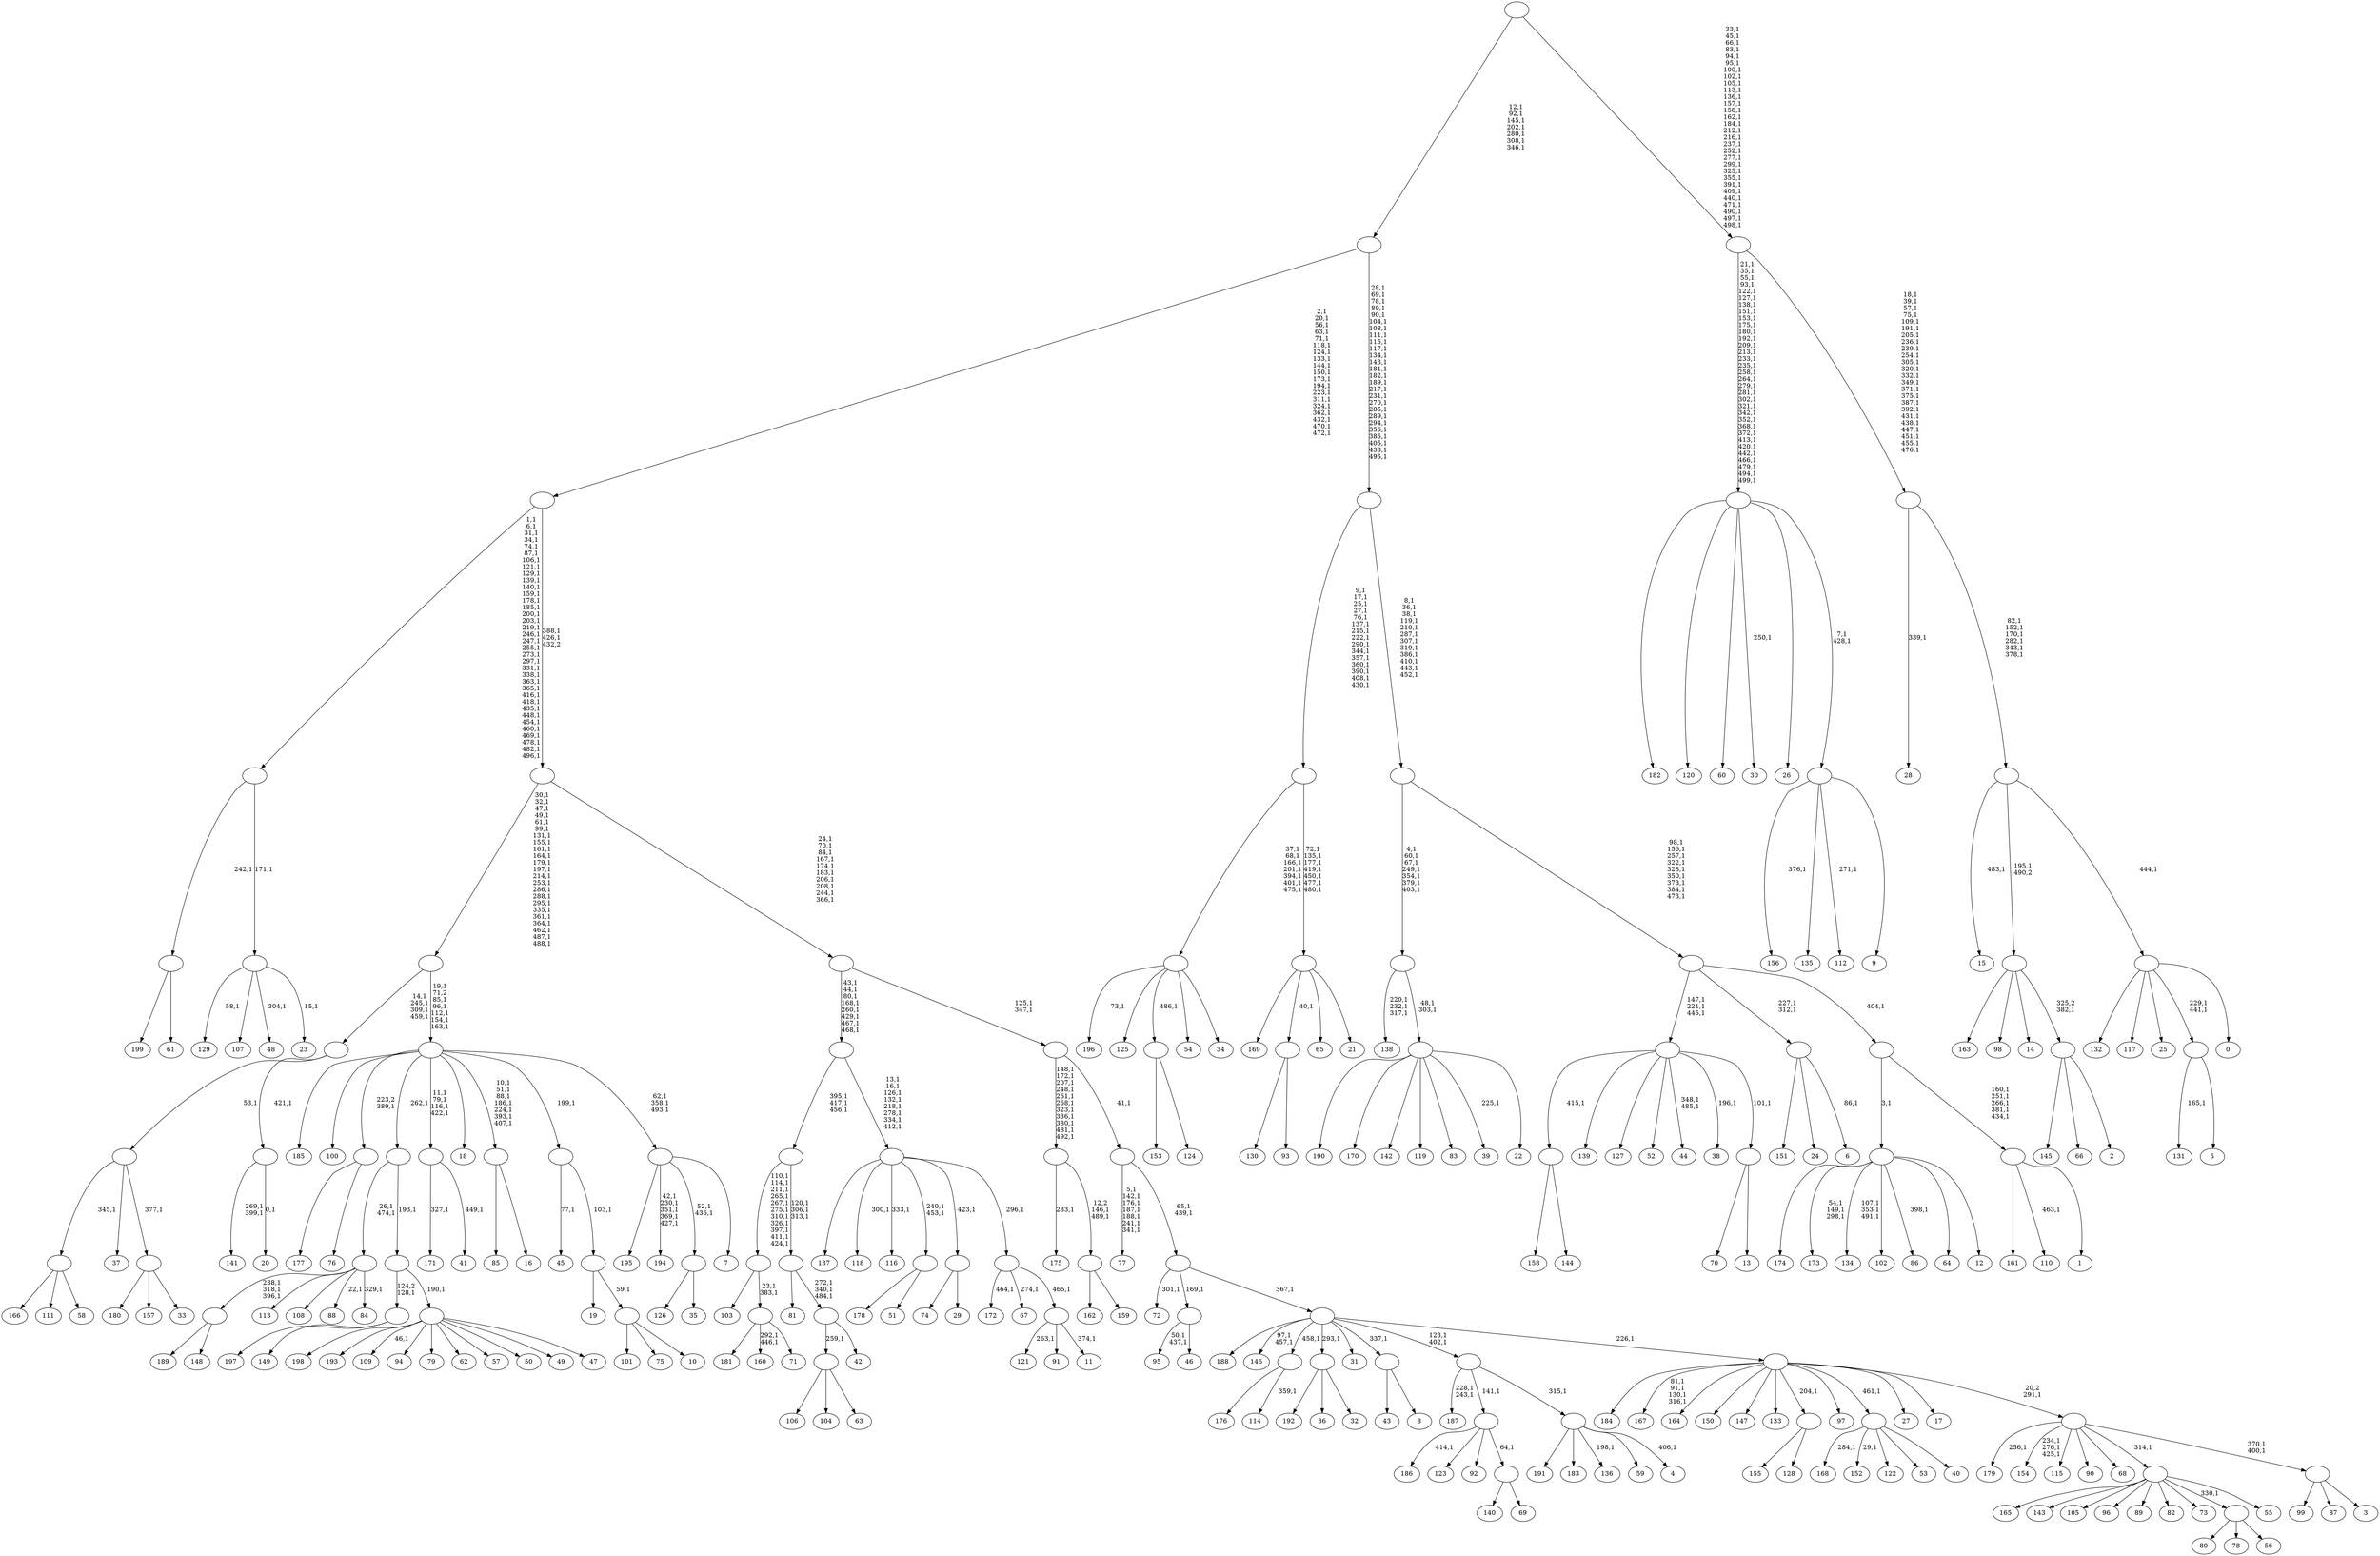 digraph T {
	700 [label="199"]
	699 [label="198"]
	698 [label="197"]
	697 [label="196"]
	695 [label="195"]
	694 [label="194"]
	688 [label="193"]
	687 [label="192"]
	686 [label="191"]
	685 [label="190"]
	684 [label="189"]
	683 [label="188"]
	682 [label="187"]
	679 [label="186"]
	677 [label="185"]
	676 [label="184"]
	675 [label="183"]
	674 [label="182"]
	673 [label="181"]
	672 [label="180"]
	671 [label="179"]
	669 [label="178"]
	668 [label="177"]
	667 [label="176"]
	666 [label="175"]
	664 [label="174"]
	663 [label="173"]
	659 [label="172"]
	657 [label="171"]
	655 [label="170"]
	654 [label="169"]
	653 [label="168"]
	651 [label="167"]
	646 [label="166"]
	645 [label="165"]
	644 [label="164"]
	643 [label="163"]
	642 [label="162"]
	641 [label="161"]
	640 [label="160"]
	637 [label="159"]
	636 [label=""]
	634 [label=""]
	623 [label="158"]
	622 [label="157"]
	621 [label="156"]
	619 [label="155"]
	618 [label="154"]
	614 [label="153"]
	613 [label="152"]
	611 [label="151"]
	610 [label="150"]
	609 [label="149"]
	608 [label=""]
	607 [label="148"]
	606 [label=""]
	603 [label="147"]
	602 [label="146"]
	599 [label="145"]
	598 [label="144"]
	597 [label=""]
	596 [label="143"]
	595 [label="142"]
	594 [label="141"]
	591 [label="140"]
	590 [label="139"]
	589 [label="138"]
	585 [label="137"]
	584 [label="136"]
	582 [label="135"]
	581 [label="134"]
	577 [label="133"]
	576 [label="132"]
	575 [label="131"]
	573 [label="130"]
	572 [label="129"]
	570 [label="128"]
	569 [label=""]
	568 [label="127"]
	567 [label="126"]
	566 [label="125"]
	565 [label="124"]
	564 [label=""]
	563 [label="123"]
	562 [label="122"]
	561 [label="121"]
	559 [label="120"]
	558 [label="119"]
	557 [label="118"]
	555 [label="117"]
	554 [label="116"]
	552 [label="115"]
	551 [label="114"]
	549 [label=""]
	548 [label="113"]
	547 [label="112"]
	545 [label="111"]
	544 [label="110"]
	542 [label="109"]
	540 [label="108"]
	539 [label="107"]
	538 [label="106"]
	537 [label="105"]
	536 [label="104"]
	535 [label="103"]
	534 [label="102"]
	533 [label="101"]
	532 [label="100"]
	531 [label="99"]
	530 [label="98"]
	529 [label="97"]
	528 [label="96"]
	527 [label="95"]
	524 [label="94"]
	523 [label="93"]
	522 [label=""]
	521 [label="92"]
	520 [label="91"]
	519 [label="90"]
	518 [label="89"]
	517 [label="88"]
	515 [label="87"]
	514 [label="86"]
	512 [label="85"]
	511 [label="84"]
	509 [label=""]
	507 [label="83"]
	506 [label="82"]
	505 [label="81"]
	504 [label="80"]
	503 [label="79"]
	502 [label="78"]
	501 [label="77"]
	493 [label="76"]
	492 [label=""]
	491 [label="75"]
	490 [label="74"]
	489 [label="73"]
	488 [label="72"]
	486 [label="71"]
	485 [label=""]
	483 [label=""]
	472 [label="70"]
	471 [label="69"]
	470 [label=""]
	469 [label=""]
	468 [label="68"]
	467 [label="67"]
	465 [label="66"]
	464 [label="65"]
	463 [label="64"]
	462 [label="63"]
	461 [label=""]
	460 [label="62"]
	459 [label="61"]
	458 [label=""]
	457 [label="60"]
	456 [label="59"]
	455 [label="58"]
	454 [label=""]
	453 [label="57"]
	452 [label="56"]
	451 [label=""]
	450 [label="55"]
	449 [label=""]
	448 [label="54"]
	447 [label="53"]
	446 [label="52"]
	445 [label="51"]
	444 [label=""]
	442 [label="50"]
	441 [label="49"]
	440 [label="48"]
	438 [label="47"]
	437 [label=""]
	436 [label=""]
	435 [label=""]
	434 [label="46"]
	433 [label=""]
	432 [label="45"]
	430 [label="44"]
	427 [label="43"]
	426 [label="42"]
	425 [label=""]
	422 [label=""]
	419 [label=""]
	416 [label="41"]
	414 [label=""]
	410 [label="40"]
	409 [label=""]
	408 [label="39"]
	406 [label="38"]
	404 [label="37"]
	403 [label="36"]
	402 [label="35"]
	401 [label=""]
	399 [label="34"]
	398 [label=""]
	391 [label="33"]
	390 [label=""]
	389 [label=""]
	388 [label="32"]
	387 [label=""]
	386 [label="31"]
	385 [label="30"]
	383 [label="29"]
	382 [label=""]
	381 [label="28"]
	379 [label="27"]
	378 [label="26"]
	377 [label="25"]
	376 [label="24"]
	375 [label="23"]
	373 [label=""]
	372 [label=""]
	336 [label="22"]
	335 [label=""]
	333 [label=""]
	326 [label="21"]
	325 [label=""]
	318 [label=""]
	303 [label="20"]
	301 [label=""]
	300 [label=""]
	296 [label="19"]
	295 [label="18"]
	294 [label="17"]
	293 [label="16"]
	292 [label=""]
	285 [label="15"]
	283 [label="14"]
	282 [label="13"]
	281 [label=""]
	280 [label=""]
	277 [label="12"]
	276 [label=""]
	275 [label="11"]
	273 [label=""]
	272 [label=""]
	271 [label=""]
	263 [label=""]
	255 [label="10"]
	254 [label=""]
	253 [label=""]
	252 [label=""]
	251 [label="9"]
	250 [label=""]
	248 [label=""]
	215 [label="8"]
	214 [label=""]
	213 [label="7"]
	212 [label=""]
	209 [label=""]
	203 [label=""]
	180 [label="6"]
	178 [label=""]
	176 [label="5"]
	175 [label=""]
	173 [label="4"]
	171 [label=""]
	170 [label=""]
	168 [label="3"]
	167 [label=""]
	165 [label=""]
	164 [label=""]
	163 [label=""]
	162 [label=""]
	160 [label=""]
	159 [label=""]
	157 [label=""]
	147 [label=""]
	145 [label=""]
	126 [label="2"]
	125 [label=""]
	124 [label=""]
	123 [label="1"]
	122 [label=""]
	117 [label=""]
	116 [label=""]
	107 [label=""]
	95 [label=""]
	69 [label=""]
	62 [label="0"]
	61 [label=""]
	60 [label=""]
	54 [label=""]
	30 [label=""]
	0 [label=""]
	636 -> 642 [label=""]
	636 -> 637 [label=""]
	634 -> 636 [label="12,2\n146,1\n489,1"]
	634 -> 666 [label="283,1"]
	608 -> 698 [label=""]
	608 -> 609 [label=""]
	606 -> 684 [label=""]
	606 -> 607 [label=""]
	597 -> 623 [label=""]
	597 -> 598 [label=""]
	569 -> 619 [label=""]
	569 -> 570 [label=""]
	564 -> 614 [label=""]
	564 -> 565 [label=""]
	549 -> 551 [label="359,1"]
	549 -> 667 [label=""]
	522 -> 573 [label=""]
	522 -> 523 [label=""]
	509 -> 511 [label="329,1"]
	509 -> 517 [label="22,1"]
	509 -> 606 [label="238,1\n318,1\n396,1"]
	509 -> 548 [label=""]
	509 -> 540 [label=""]
	492 -> 668 [label=""]
	492 -> 493 [label=""]
	485 -> 640 [label="292,1\n446,1"]
	485 -> 673 [label=""]
	485 -> 486 [label=""]
	483 -> 485 [label="23,1\n383,1"]
	483 -> 535 [label=""]
	470 -> 591 [label=""]
	470 -> 471 [label=""]
	469 -> 679 [label="414,1"]
	469 -> 563 [label=""]
	469 -> 521 [label=""]
	469 -> 470 [label="64,1"]
	461 -> 538 [label=""]
	461 -> 536 [label=""]
	461 -> 462 [label=""]
	458 -> 700 [label=""]
	458 -> 459 [label=""]
	454 -> 646 [label=""]
	454 -> 545 [label=""]
	454 -> 455 [label=""]
	451 -> 504 [label=""]
	451 -> 502 [label=""]
	451 -> 452 [label=""]
	449 -> 645 [label=""]
	449 -> 596 [label=""]
	449 -> 537 [label=""]
	449 -> 528 [label=""]
	449 -> 518 [label=""]
	449 -> 506 [label=""]
	449 -> 489 [label=""]
	449 -> 451 [label="330,1"]
	449 -> 450 [label=""]
	444 -> 669 [label=""]
	444 -> 445 [label=""]
	437 -> 542 [label="46,1"]
	437 -> 699 [label=""]
	437 -> 688 [label=""]
	437 -> 524 [label=""]
	437 -> 503 [label=""]
	437 -> 460 [label=""]
	437 -> 453 [label=""]
	437 -> 442 [label=""]
	437 -> 441 [label=""]
	437 -> 438 [label=""]
	436 -> 608 [label="124,2\n128,1"]
	436 -> 437 [label="190,1"]
	435 -> 509 [label="26,1\n474,1"]
	435 -> 436 [label="193,1"]
	433 -> 527 [label="50,1\n437,1"]
	433 -> 434 [label=""]
	425 -> 461 [label="259,1"]
	425 -> 426 [label=""]
	422 -> 425 [label="272,1\n340,1\n484,1"]
	422 -> 505 [label=""]
	419 -> 422 [label="120,1\n306,1\n313,1"]
	419 -> 483 [label="110,1\n114,1\n211,1\n265,1\n267,1\n275,1\n310,1\n326,1\n397,1\n411,1\n424,1"]
	414 -> 416 [label="449,1"]
	414 -> 657 [label="327,1"]
	409 -> 613 [label="29,1"]
	409 -> 653 [label="284,1"]
	409 -> 562 [label=""]
	409 -> 447 [label=""]
	409 -> 410 [label=""]
	401 -> 567 [label=""]
	401 -> 402 [label=""]
	398 -> 697 [label="73,1"]
	398 -> 566 [label=""]
	398 -> 564 [label="486,1"]
	398 -> 448 [label=""]
	398 -> 399 [label=""]
	390 -> 672 [label=""]
	390 -> 622 [label=""]
	390 -> 391 [label=""]
	389 -> 454 [label="345,1"]
	389 -> 404 [label=""]
	389 -> 390 [label="377,1"]
	387 -> 687 [label=""]
	387 -> 403 [label=""]
	387 -> 388 [label=""]
	382 -> 490 [label=""]
	382 -> 383 [label=""]
	373 -> 375 [label="15,1"]
	373 -> 440 [label="304,1"]
	373 -> 572 [label="58,1"]
	373 -> 539 [label=""]
	372 -> 458 [label="242,1"]
	372 -> 373 [label="171,1"]
	335 -> 408 [label="225,1"]
	335 -> 685 [label=""]
	335 -> 655 [label=""]
	335 -> 595 [label=""]
	335 -> 558 [label=""]
	335 -> 507 [label=""]
	335 -> 336 [label=""]
	333 -> 335 [label="48,1\n303,1"]
	333 -> 589 [label="220,1\n232,1\n317,1"]
	325 -> 654 [label=""]
	325 -> 522 [label="40,1"]
	325 -> 464 [label=""]
	325 -> 326 [label=""]
	318 -> 325 [label="72,1\n135,1\n177,1\n419,1\n450,1\n477,1\n480,1"]
	318 -> 398 [label="37,1\n68,1\n166,1\n201,1\n394,1\n401,1\n475,1"]
	301 -> 303 [label="0,1"]
	301 -> 594 [label="269,1\n399,1"]
	300 -> 389 [label="53,1"]
	300 -> 301 [label="421,1"]
	292 -> 512 [label=""]
	292 -> 293 [label=""]
	281 -> 472 [label=""]
	281 -> 282 [label=""]
	280 -> 406 [label="196,1"]
	280 -> 430 [label="348,1\n485,1"]
	280 -> 597 [label="415,1"]
	280 -> 590 [label=""]
	280 -> 568 [label=""]
	280 -> 446 [label=""]
	280 -> 281 [label="101,1"]
	276 -> 514 [label="398,1"]
	276 -> 581 [label="107,1\n353,1\n491,1"]
	276 -> 663 [label="54,1\n149,1\n298,1"]
	276 -> 664 [label=""]
	276 -> 534 [label=""]
	276 -> 463 [label=""]
	276 -> 277 [label=""]
	273 -> 275 [label="374,1"]
	273 -> 561 [label="263,1"]
	273 -> 520 [label=""]
	272 -> 467 [label="274,1"]
	272 -> 659 [label="464,1"]
	272 -> 273 [label="465,1"]
	271 -> 444 [label="240,1\n453,1"]
	271 -> 554 [label="333,1"]
	271 -> 557 [label="300,1"]
	271 -> 585 [label=""]
	271 -> 382 [label="423,1"]
	271 -> 272 [label="296,1"]
	263 -> 271 [label="13,1\n16,1\n126,1\n132,1\n218,1\n278,1\n334,1\n412,1"]
	263 -> 419 [label="395,1\n417,1\n456,1"]
	254 -> 533 [label=""]
	254 -> 491 [label=""]
	254 -> 255 [label=""]
	253 -> 296 [label=""]
	253 -> 254 [label="59,1"]
	252 -> 432 [label="77,1"]
	252 -> 253 [label="103,1"]
	250 -> 547 [label="271,1"]
	250 -> 621 [label="376,1"]
	250 -> 582 [label=""]
	250 -> 251 [label=""]
	248 -> 250 [label="7,1\n428,1"]
	248 -> 385 [label="250,1"]
	248 -> 674 [label=""]
	248 -> 559 [label=""]
	248 -> 457 [label=""]
	248 -> 378 [label=""]
	214 -> 427 [label=""]
	214 -> 215 [label=""]
	212 -> 401 [label="52,1\n436,1"]
	212 -> 694 [label="42,1\n230,1\n351,1\n369,1\n427,1"]
	212 -> 695 [label=""]
	212 -> 213 [label=""]
	209 -> 212 [label="62,1\n358,1\n493,1"]
	209 -> 292 [label="10,1\n51,1\n88,1\n186,1\n224,1\n393,1\n407,1"]
	209 -> 414 [label="11,1\n79,1\n116,1\n422,1"]
	209 -> 677 [label=""]
	209 -> 532 [label=""]
	209 -> 492 [label="223,2\n389,1"]
	209 -> 435 [label="262,1"]
	209 -> 295 [label=""]
	209 -> 252 [label="199,1"]
	203 -> 209 [label="19,1\n71,2\n85,1\n96,1\n112,1\n154,1\n163,1"]
	203 -> 300 [label="14,1\n245,1\n309,1\n459,1"]
	178 -> 180 [label="86,1"]
	178 -> 611 [label=""]
	178 -> 376 [label=""]
	175 -> 575 [label="165,1"]
	175 -> 176 [label=""]
	171 -> 173 [label="406,1"]
	171 -> 584 [label="198,1"]
	171 -> 686 [label=""]
	171 -> 675 [label=""]
	171 -> 456 [label=""]
	170 -> 682 [label="228,1\n243,1"]
	170 -> 469 [label="141,1"]
	170 -> 171 [label="315,1"]
	167 -> 531 [label=""]
	167 -> 515 [label=""]
	167 -> 168 [label=""]
	165 -> 167 [label="370,1\n400,1"]
	165 -> 618 [label="234,1\n276,1\n425,1"]
	165 -> 671 [label="256,1"]
	165 -> 552 [label=""]
	165 -> 519 [label=""]
	165 -> 468 [label=""]
	165 -> 449 [label="314,1"]
	164 -> 651 [label="81,1\n91,1\n130,1\n316,1"]
	164 -> 676 [label=""]
	164 -> 644 [label=""]
	164 -> 610 [label=""]
	164 -> 603 [label=""]
	164 -> 577 [label=""]
	164 -> 569 [label="204,1"]
	164 -> 529 [label=""]
	164 -> 409 [label="461,1"]
	164 -> 379 [label=""]
	164 -> 294 [label=""]
	164 -> 165 [label="20,2\n291,1"]
	163 -> 170 [label="123,1\n402,1"]
	163 -> 602 [label="97,1\n457,1"]
	163 -> 683 [label=""]
	163 -> 549 [label="458,1"]
	163 -> 387 [label="293,1"]
	163 -> 386 [label=""]
	163 -> 214 [label="337,1"]
	163 -> 164 [label="226,1"]
	162 -> 488 [label="301,1"]
	162 -> 433 [label="169,1"]
	162 -> 163 [label="367,1"]
	160 -> 162 [label="65,1\n439,1"]
	160 -> 501 [label="5,1\n142,1\n176,1\n187,1\n188,1\n241,1\n341,1"]
	159 -> 634 [label="148,1\n172,1\n207,1\n248,1\n261,1\n268,1\n323,1\n336,1\n380,1\n481,1\n492,1"]
	159 -> 160 [label="41,1"]
	157 -> 159 [label="125,1\n347,1"]
	157 -> 263 [label="43,1\n44,1\n80,1\n168,1\n260,1\n429,1\n467,1\n468,1"]
	147 -> 157 [label="24,1\n70,1\n84,1\n167,1\n174,1\n183,1\n206,1\n208,1\n244,1\n366,1"]
	147 -> 203 [label="30,1\n32,1\n47,1\n49,1\n61,1\n99,1\n131,1\n155,1\n161,1\n164,1\n179,1\n197,1\n214,1\n253,1\n286,1\n288,1\n295,1\n335,1\n361,1\n364,1\n462,1\n487,1\n488,1"]
	145 -> 147 [label="388,1\n426,1\n432,2"]
	145 -> 372 [label="1,1\n6,1\n31,1\n34,1\n74,1\n87,1\n106,1\n121,1\n129,1\n139,1\n140,1\n159,1\n178,1\n185,1\n200,1\n203,1\n219,1\n246,1\n247,1\n255,1\n273,1\n297,1\n331,1\n338,1\n363,1\n365,1\n416,1\n418,1\n435,1\n448,1\n454,1\n460,1\n469,1\n478,1\n482,1\n496,1"]
	125 -> 599 [label=""]
	125 -> 465 [label=""]
	125 -> 126 [label=""]
	124 -> 643 [label=""]
	124 -> 530 [label=""]
	124 -> 283 [label=""]
	124 -> 125 [label="325,2\n382,1"]
	122 -> 544 [label="463,1"]
	122 -> 641 [label=""]
	122 -> 123 [label=""]
	117 -> 122 [label="160,1\n251,1\n266,1\n381,1\n434,1"]
	117 -> 276 [label="3,1"]
	116 -> 178 [label="227,1\n312,1"]
	116 -> 280 [label="147,1\n221,1\n445,1"]
	116 -> 117 [label="404,1"]
	107 -> 116 [label="98,1\n156,1\n257,1\n322,1\n328,1\n350,1\n373,1\n384,1\n473,1"]
	107 -> 333 [label="4,1\n60,1\n67,1\n249,1\n354,1\n379,1\n403,1"]
	95 -> 107 [label="8,1\n36,1\n38,1\n119,1\n210,1\n287,1\n307,1\n319,1\n386,1\n410,1\n443,1\n452,1"]
	95 -> 318 [label="9,1\n17,1\n25,1\n27,1\n76,1\n137,1\n215,1\n222,1\n290,1\n344,1\n357,1\n360,1\n390,1\n408,1\n430,1"]
	69 -> 95 [label="28,1\n69,1\n78,1\n89,1\n90,1\n104,1\n108,1\n111,1\n115,1\n117,1\n134,1\n143,1\n181,1\n182,1\n189,1\n217,1\n231,1\n270,1\n285,1\n289,1\n294,1\n356,1\n385,1\n405,1\n433,1\n495,1"]
	69 -> 145 [label="2,1\n20,1\n56,1\n63,1\n71,1\n118,1\n124,1\n133,1\n144,1\n150,1\n173,1\n194,1\n223,1\n311,1\n324,1\n362,1\n432,1\n470,1\n472,1"]
	61 -> 175 [label="229,1\n441,1"]
	61 -> 576 [label=""]
	61 -> 555 [label=""]
	61 -> 377 [label=""]
	61 -> 62 [label=""]
	60 -> 285 [label="483,1"]
	60 -> 124 [label="195,1\n490,2"]
	60 -> 61 [label="444,1"]
	54 -> 60 [label="82,1\n152,1\n170,1\n282,1\n343,1\n378,1"]
	54 -> 381 [label="339,1"]
	30 -> 54 [label="18,1\n39,1\n57,1\n75,1\n109,1\n191,1\n205,1\n236,1\n239,1\n254,1\n305,1\n320,1\n332,1\n349,1\n371,1\n375,1\n387,1\n392,1\n431,1\n438,1\n447,1\n451,1\n455,1\n476,1"]
	30 -> 248 [label="21,1\n35,1\n55,1\n93,1\n122,1\n127,1\n138,1\n151,1\n153,1\n175,1\n180,1\n192,1\n209,1\n213,1\n233,1\n235,1\n258,1\n264,1\n279,1\n281,1\n302,1\n321,1\n342,1\n352,1\n368,1\n372,1\n413,1\n420,1\n442,1\n466,1\n479,1\n494,1\n499,1"]
	0 -> 30 [label="33,1\n45,1\n66,1\n83,1\n94,1\n95,1\n100,1\n102,1\n105,1\n113,1\n136,1\n157,1\n158,1\n162,1\n184,1\n212,1\n216,1\n237,1\n252,1\n277,1\n299,1\n325,1\n355,1\n391,1\n409,1\n440,1\n471,1\n490,1\n497,1\n498,1"]
	0 -> 69 [label="12,1\n92,1\n145,1\n202,1\n280,1\n308,1\n346,1"]
}
